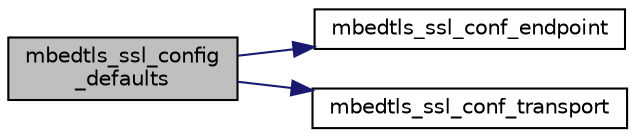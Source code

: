 digraph "mbedtls_ssl_config_defaults"
{
 // LATEX_PDF_SIZE
  edge [fontname="Helvetica",fontsize="10",labelfontname="Helvetica",labelfontsize="10"];
  node [fontname="Helvetica",fontsize="10",shape=record];
  rankdir="LR";
  Node1 [label="mbedtls_ssl_config\l_defaults",height=0.2,width=0.4,color="black", fillcolor="grey75", style="filled", fontcolor="black",tooltip="Load reasonnable default SSL configuration values. (You need to call mbedtls_ssl_config_init() first...."];
  Node1 -> Node2 [color="midnightblue",fontsize="10",style="solid",fontname="Helvetica"];
  Node2 [label="mbedtls_ssl_conf_endpoint",height=0.2,width=0.4,color="black", fillcolor="white", style="filled",URL="$d4/df9/ssl__tls_8c.html#a3a763e35d55c18e6792a3b756d825684",tooltip="Set the current endpoint type."];
  Node1 -> Node3 [color="midnightblue",fontsize="10",style="solid",fontname="Helvetica"];
  Node3 [label="mbedtls_ssl_conf_transport",height=0.2,width=0.4,color="black", fillcolor="white", style="filled",URL="$d4/df9/ssl__tls_8c.html#a2eb03afe9b2ca0f144a1c307100dc0ca",tooltip="Set the transport type (TLS or DTLS). Default: TLS."];
}
